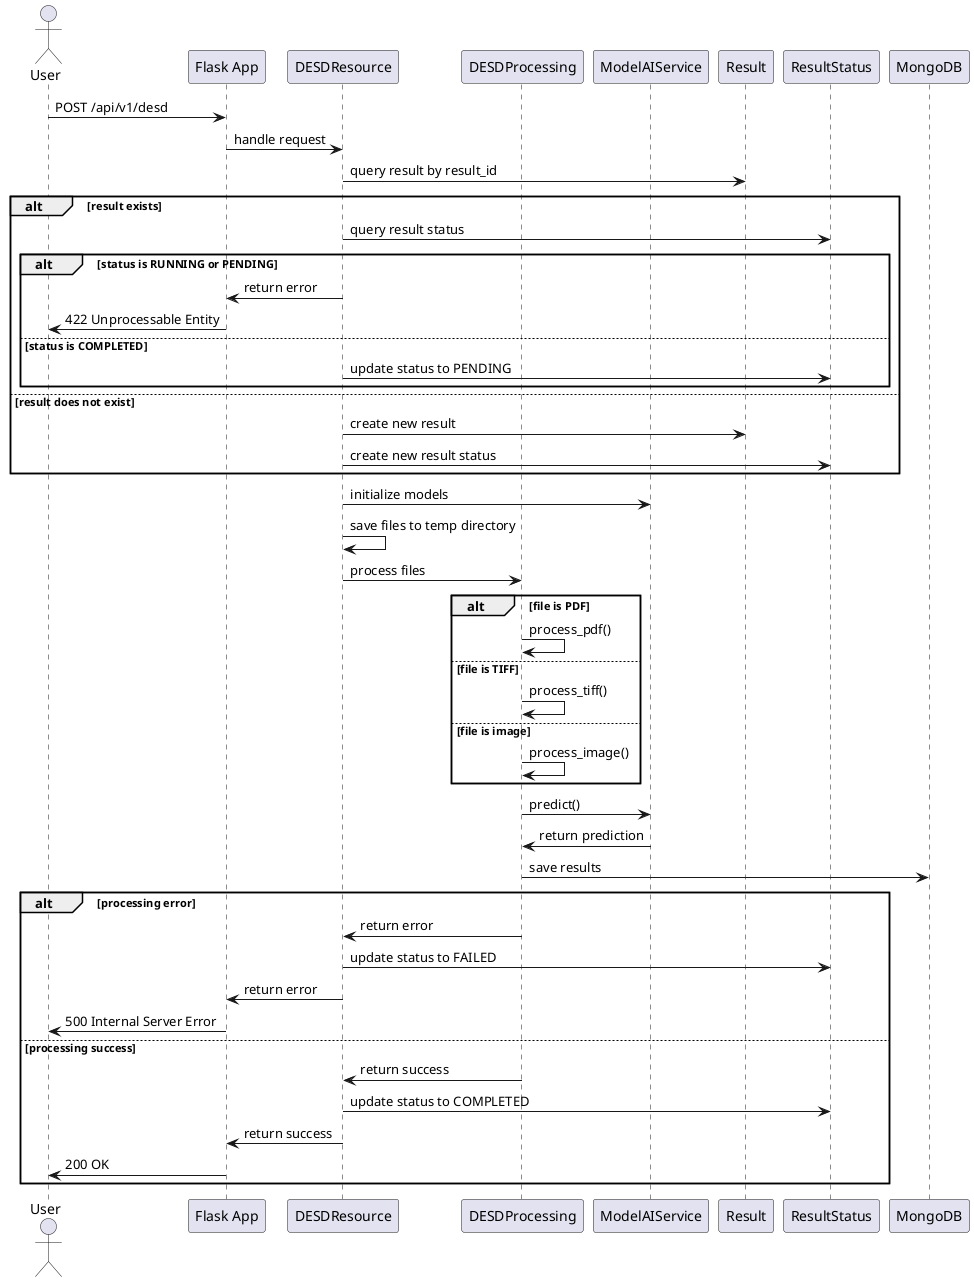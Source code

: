 @startuml
actor User
participant "Flask App" as App
participant "DESDResource" as DESD
participant "DESDProcessing" as Processing
participant "ModelAIService" as ModelAI
participant "Result" as ResultModel
participant "ResultStatus" as ResultStatusModel
participant "MongoDB" as Mongo

User -> App: POST /api/v1/desd
App -> DESD: handle request
DESD -> ResultModel: query result by result_id
alt result exists
    DESD -> ResultStatusModel: query result status
    alt status is RUNNING or PENDING
        DESD -> App: return error
        App -> User: 422 Unprocessable Entity
    else status is COMPLETED
        DESD -> ResultStatusModel: update status to PENDING
    end
else result does not exist
    DESD -> ResultModel: create new result
    DESD -> ResultStatusModel: create new result status
end
DESD -> ModelAI: initialize models
DESD -> DESD: save files to temp directory
DESD -> Processing: process files
alt file is PDF
    Processing -> Processing: process_pdf()
else file is TIFF
    Processing -> Processing: process_tiff()
else file is image
    Processing -> Processing: process_image()
end
Processing -> ModelAI: predict()
ModelAI -> Processing: return prediction
Processing -> Mongo: save results
alt processing error
    Processing -> DESD: return error
    DESD -> ResultStatusModel: update status to FAILED
    DESD -> App: return error
    App -> User: 500 Internal Server Error
else processing success
    Processing -> DESD: return success
    DESD -> ResultStatusModel: update status to COMPLETED
    DESD -> App: return success
    App -> User: 200 OK
end
@enduml